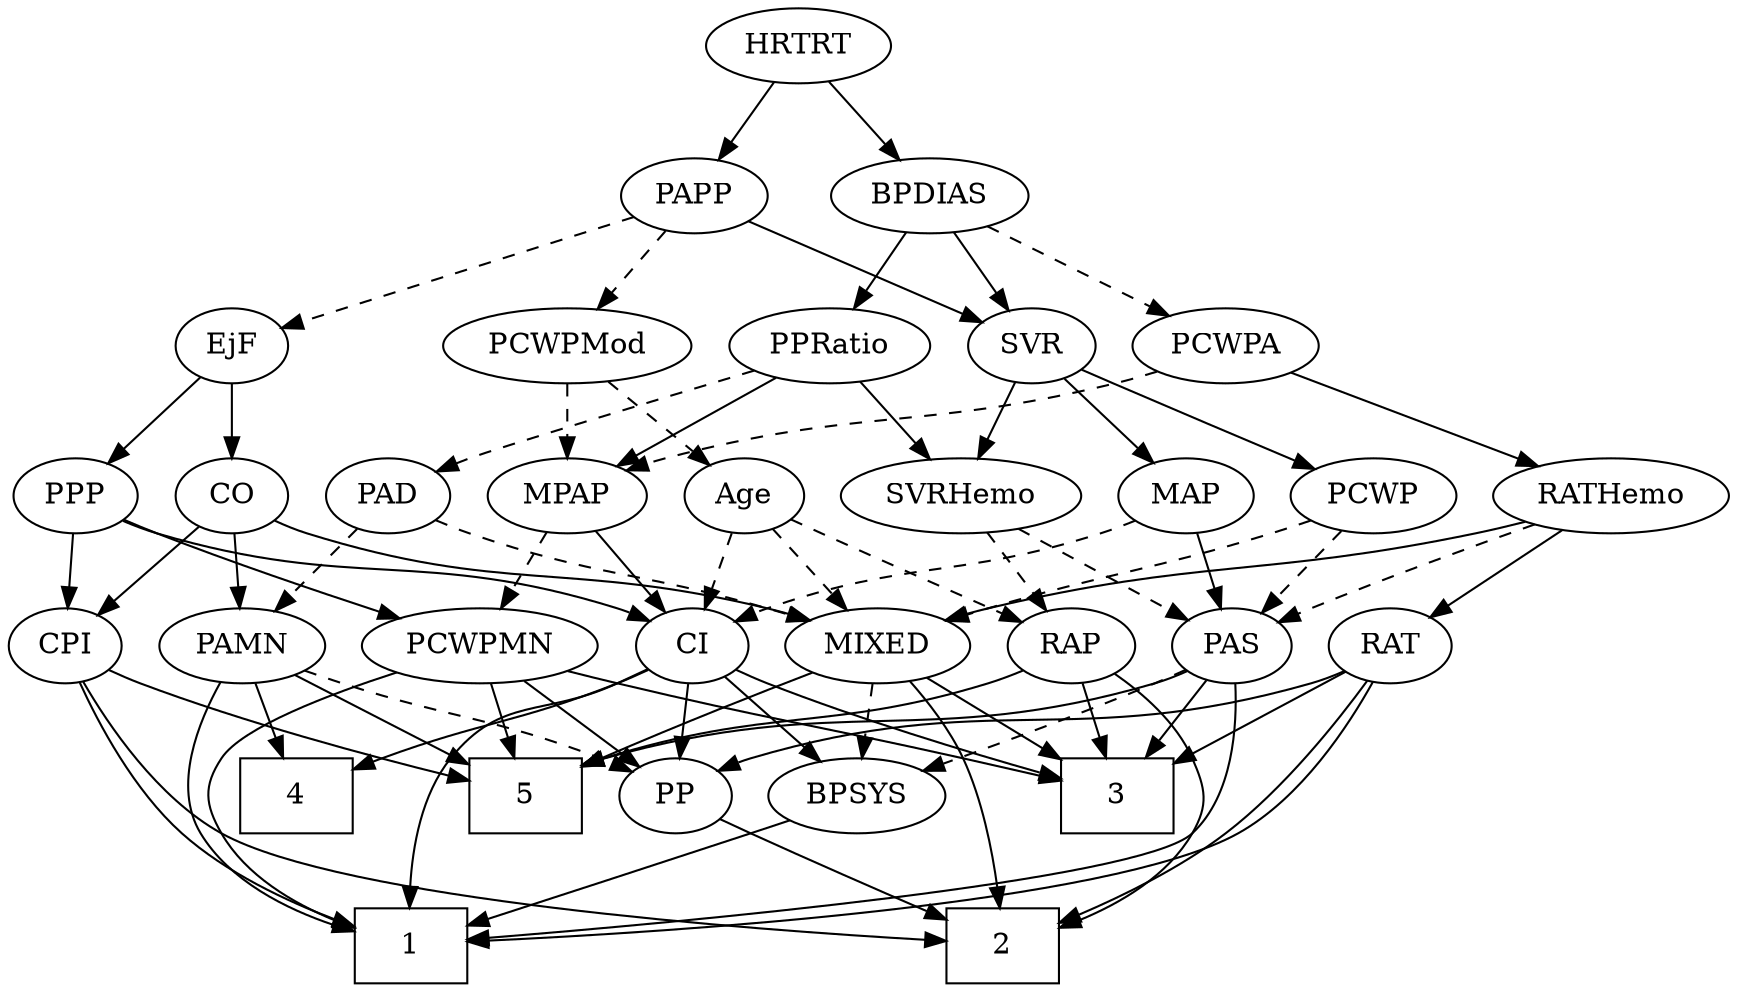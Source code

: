 strict digraph {
	graph [bb="0,0,768.4,468"];
	node [label="\N"];
	1	[height=0.5,
		pos="460.4,18",
		shape=box,
		width=0.75];
	2	[height=0.5,
		pos="328.4,18",
		shape=box,
		width=0.75];
	3	[height=0.5,
		pos="273.4,90",
		shape=box,
		width=0.75];
	4	[height=0.5,
		pos="659.4,90",
		shape=box,
		width=0.75];
	5	[height=0.5,
		pos="587.4,90",
		shape=box,
		width=0.75];
	RAP	[height=0.5,
		pos="290.4,162",
		width=0.77632];
	RAP -> 2	[pos="e,301.11,26.659 271.64,148.38 259.35,138.9 244.32,124.71 237.4,108 231.27,93.218 229.42,85.872 237.4,72 249.06,51.704 271.82,38.451 \
291.66,30.274",
		style=solid];
	RAP -> 3	[pos="e,277.59,108.28 286.28,144.05 284.39,136.26 282.1,126.82 279.97,118.08",
		style=solid];
	RAP -> 5	[pos="e,560.2,104.82 311.53,150.1 316.62,147.81 322.12,145.6 327.4,144 420.86,115.6 453.06,136.43 550.55,107.75",
		style=solid];
	PAS	[height=0.5,
		pos="217.4,162",
		width=0.75];
	PAS -> 1	[pos="e,433.37,23.771 216.24,143.75 215.9,123.73 218.59,91.041 237.4,72 250.45,58.78 363.17,36.636 423.17,25.629",
		style=solid];
	PAS -> 3	[pos="e,259.69,108.13 229.55,145.81 236.48,137.14 245.35,126.05 253.3,116.12",
		style=solid];
	PAS -> 5	[pos="e,560.23,104.93 237.89,149.94 242.85,147.66 248.22,145.49 253.4,144 378.45,107.94 421.13,143.15 550.36,107.73",
		style=solid];
	BPSYS	[height=0.5,
		pos="394.4,90",
		width=1.0471];
	PAS -> BPSYS	[pos="e,364.96,101.27 238.59,150.64 243.42,148.38 248.56,146.05 253.4,144 287.43,129.59 326.87,114.94 355.36,104.7",
		style=dashed];
	PAD	[height=0.5,
		pos="591.4,234",
		width=0.79437];
	PAMN	[height=0.5,
		pos="660.4,162",
		width=1.011];
	PAD -> PAMN	[pos="e,644.82,178.8 606.03,218.15 615.2,208.85 627.2,196.67 637.6,186.12",
		style=dashed];
	MIXED	[height=0.5,
		pos="376.4,162",
		width=1.1193];
	PAD -> MIXED	[pos="e,406.88,173.89 569.11,222.38 564.01,220.13 558.56,217.87 553.4,216 497.83,195.88 481.78,197.69 425.4,180 422.48,179.09 419.48,178.12 \
416.47,177.12",
		style=dashed];
	PAMN -> 1	[pos="e,487.7,20.545 679.4,146.58 701.3,128.23 731.9,96.039 712.4,72 685.78,39.199 561.13,25.944 497.69,21.251",
		style=solid];
	PAMN -> 4	[pos="e,659.64,108.1 660.15,143.7 660.04,135.98 659.91,126.71 659.78,118.11",
		style=solid];
	PAMN -> 5	[pos="e,605.34,108.21 644.19,145.46 634.93,136.58 623.12,125.25 612.66,115.23",
		style=solid];
	PP	[height=0.5,
		pos="515.4,90",
		width=0.75];
	PAMN -> PP	[pos="e,536.6,101.23 635.14,148.81 610.28,136.81 572.29,118.47 545.79,105.68",
		style=dashed];
	PCWP	[height=0.5,
		pos="151.4,234",
		width=0.97491];
	PCWP -> PAS	[pos="e,203.69,177.54 166.04,217.46 175.09,207.87 186.83,195.42 196.81,184.84",
		style=dashed];
	PCWP -> MIXED	[pos="e,345.92,173.93 178.23,222.13 183.86,219.99 189.79,217.84 195.4,216 253.17,197.02 269.3,197.98 327.4,180 330.31,179.1 333.32,178.14 \
336.33,177.15",
		style=dashed];
	PCWPMod	[height=0.5,
		pos="429.4,306",
		width=1.4443];
	MPAP	[height=0.5,
		pos="509.4,234",
		width=0.97491];
	PCWPMod -> MPAP	[pos="e,492.41,249.86 447.55,289.12 458.59,279.45 472.84,266.99 484.87,256.46",
		style=dashed];
	Age	[height=0.5,
		pos="429.4,234",
		width=0.75];
	PCWPMod -> Age	[pos="e,429.4,252.1 429.4,287.7 429.4,279.98 429.4,270.71 429.4,262.11",
		style=dashed];
	PCWPA	[height=0.5,
		pos="243.4,306",
		width=1.1555];
	RATHemo	[height=0.5,
		pos="49.396,234",
		width=1.3721];
	PCWPA -> RATHemo	[pos="e,83.425,247.28 212.23,293.75 180.02,282.13 129.47,263.89 93.238,250.82",
		style=solid];
	PCWPA -> MPAP	[pos="e,483.11,245.95 274.51,294 281.04,291.87 287.91,289.76 294.4,288 369.36,267.69 390.93,274.07 465.4,252 468.03,251.22 470.73,250.35 \
473.43,249.43",
		style=dashed];
	PCWPMN	[height=0.5,
		pos="556.4,162",
		width=1.3902];
	PCWPMN -> 1	[pos="e,487.56,20.985 592.9,149.46 631.99,136.73 689.28,116.88 695.4,108 704.47,94.824 705.39,84.496 695.4,72 671.06,41.57 557.68,27.361 \
497.75,21.879",
		style=solid];
	PCWPMN -> 3	[pos="e,300.64,97.272 519.02,149.94 511.86,147.9 504.41,145.84 497.4,144 462.35,134.81 364.58,112.05 310.52,99.555",
		style=solid];
	PCWPMN -> 5	[pos="e,579.75,108.28 563.9,144.05 567.43,136.09 571.71,126.41 575.66,117.51",
		style=solid];
	PCWPMN -> PP	[pos="e,524.95,107.31 546.47,144.05 541.56,135.68 535.55,125.4 530.12,116.13",
		style=solid];
	CO	[height=0.5,
		pos="665.4,234",
		width=0.75];
	CO -> PAMN	[pos="e,661.62,180.1 664.16,215.7 663.61,207.98 662.95,198.71 662.33,190.11",
		style=solid];
	CO -> MIXED	[pos="e,406.22,174.19 644.84,222.14 639.88,219.85 634.53,217.63 629.4,216 541.66,188.1 514.5,203.16 425.4,180 422.26,179.18 419.03,178.26 \
415.81,177.28",
		style=solid];
	CPI	[height=0.5,
		pos="741.4,162",
		width=0.75];
	CO -> CPI	[pos="e,726.04,177.14 680.78,218.83 691.59,208.87 706.25,195.37 718.45,184.14",
		style=solid];
	CI	[height=0.5,
		pos="461.4,162",
		width=0.75];
	CI -> 1	[pos="e,460.52,36.189 461.27,143.87 461.1,119.67 460.79,75.211 460.59,46.393",
		style=solid];
	CI -> 3	[pos="e,300.63,99.532 440.24,150.56 435.41,148.3 430.26,145.99 425.4,144 386.65,128.15 341.21,112.7 310.17,102.61",
		style=solid];
	CI -> 4	[pos="e,632.08,104.46 482.47,150.35 487.31,148.1 492.48,145.85 497.4,144 549.03,124.58 566.99,128.05 622.45,108.03",
		style=solid];
	CI -> BPSYS	[pos="e,409.66,106.95 447.51,146.5 438.63,137.22 426.91,124.97 416.73,114.34",
		style=solid];
	CI -> PP	[pos="e,503.44,106.49 473.38,145.46 480.37,136.4 489.33,124.79 497.18,114.61",
		style=solid];
	SVRHemo	[height=0.5,
		pos="334.4,234",
		width=1.3902];
	SVRHemo -> RAP	[pos="e,300.35,178.83 323.74,216.05 318.35,207.47 311.7,196.89 305.76,187.44",
		style=dashed];
	SVRHemo -> PAS	[pos="e,236.77,174.59 309.58,218.15 290.82,206.93 265.05,191.51 245.52,179.83",
		style=dashed];
	MIXED -> 2	[pos="e,330.55,36.144 365.68,144.41 359.55,134.25 352.14,120.78 347.4,108 339.94,87.912 335.05,64.13 332.1,46.205",
		style=solid];
	MIXED -> 3	[pos="e,298.71,108.2 355.05,146.5 341.23,137.1 322.94,124.67 307.17,113.95",
		style=solid];
	MIXED -> 5	[pos="e,560.08,104.46 406.89,150.13 413,148.03 419.39,145.9 425.4,144 478,127.37 495.09,128.34 550.46,108.06",
		style=solid];
	MIXED -> BPSYS	[pos="e,389.95,108.28 380.75,144.05 382.76,136.26 385.18,126.82 387.43,118.08",
		style=dashed];
	BPSYS -> 1	[pos="e,444.09,36.292 409.37,73.116 417.53,64.458 427.82,53.55 437.01,43.799",
		style=solid];
	BPDIAS	[height=0.5,
		pos="334.4,378",
		width=1.1735];
	BPDIAS -> PCWPA	[pos="e,263.1,322.16 314.65,361.81 302.01,352.09 285.42,339.32 271.42,328.56",
		style=dashed];
	SVR	[height=0.5,
		pos="331.4,306",
		width=0.77632];
	BPDIAS -> SVR	[pos="e,332.13,324.1 333.65,359.7 333.32,351.98 332.93,342.71 332.56,334.11",
		style=solid];
	PPRatio	[height=0.5,
		pos="539.4,306",
		width=1.1013];
	BPDIAS -> PPRatio	[pos="e,508.82,317.64 366.38,366.2 397.93,355.53 447.52,338.72 490.4,324 493.28,323.01 496.27,321.98 499.27,320.95",
		style=solid];
	HRTRT	[height=0.5,
		pos="380.4,450",
		width=1.1013];
	HRTRT -> BPDIAS	[pos="e,345.22,395.47 369.49,432.41 363.94,423.95 357.06,413.49 350.88,404.08",
		style=solid];
	PAPP	[height=0.5,
		pos="427.4,378",
		width=0.88464];
	HRTRT -> PAPP	[pos="e,416.66,394.99 391.53,432.41 397.35,423.74 404.59,412.97 411.03,403.38",
		style=solid];
	RATHemo -> PAS	[pos="e,195.57,172.61 81.282,220.12 107.44,209.5 145.4,193.97 178.4,180 180.92,178.93 183.54,177.81 186.16,176.68",
		style=dashed];
	RATHemo -> MIXED	[pos="e,346.58,174.26 85.725,221.61 92.868,219.58 100.34,217.61 107.4,216 204.01,194.02 231.35,204.33 327.4,180 330.54,179.2 333.77,178.3 \
336.99,177.32",
		style=solid];
	RAT	[height=0.5,
		pos="142.4,162",
		width=0.75827];
	RATHemo -> RAT	[pos="e,124.94,176.14 70.035,217.46 83.813,207.09 102.03,193.38 116.74,182.31",
		style=solid];
	MAP	[height=0.5,
		pos="235.4,234",
		width=0.84854];
	MAP -> PAS	[pos="e,221.71,179.79 231.04,216.05 229,208.14 226.53,198.54 224.26,189.69",
		style=solid];
	MAP -> CI	[pos="e,440.76,173.63 258.84,222.27 264.21,220.03 269.95,217.8 275.4,216 340.5,194.52 360.72,202.76 425.4,180 427.3,179.33 429.24,178.59 \
431.19,177.81",
		style=dashed];
	MPAP -> PCWPMN	[pos="e,545.23,179.63 520.3,216.76 526.03,208.23 533.18,197.58 539.6,188.02",
		style=dashed];
	MPAP -> CI	[pos="e,472.14,178.67 498.26,216.76 492.24,207.98 484.68,196.96 477.98,187.19",
		style=solid];
	CPI -> 1	[pos="e,487.77,20.464 744.44,143.8 746.9,123.83 747.46,91.187 729.4,72 698.27,38.935 564.13,25.717 497.81,21.128",
		style=solid];
	CPI -> 2	[pos="e,355.65,24.15 737.69,144.1 732.22,123.47 719.87,89.209 695.4,72 645.7,37.053 484.43,45.299 424.4,36 404.96,32.99 383.39,29.21 365.63,\
25.979",
		style=solid];
	CPI -> 5	[pos="e,614.49,103.89 720.12,150.83 715.29,148.56 710.18,146.18 705.4,144 671.86,128.73 661.18,125.02 623.97,108.2",
		style=solid];
	PP -> 2	[pos="e,355.45,29.127 492.47,80.417 460.68,68.519 402.89,46.887 365.08,32.731",
		style=solid];
	PPP	[height=0.5,
		pos="737.4,234",
		width=0.75];
	PPP -> PCWPMN	[pos="e,591.6,174.86 716.22,222.61 711.38,220.35 706.24,218.03 701.4,216 668.32,202.18 630.23,188.34 601.4,178.26",
		style=solid];
	PPP -> CI	[pos="e,481.95,173.86 716.84,222.14 711.88,219.85 706.53,217.63 701.4,216 613.66,188.1 585.13,207.9 497.4,180 495.47,179.39 493.51,178.69 \
491.56,177.94",
		style=solid];
	PPP -> CPI	[pos="e,740.42,180.1 738.38,215.7 738.83,207.98 739.35,198.71 739.85,190.11",
		style=solid];
	PAPP -> PCWPMod	[pos="e,428.91,324.1 427.89,359.7 428.11,351.98 428.38,342.71 428.62,334.11",
		style=dashed];
	PAPP -> SVR	[pos="e,349.35,320.09 408.43,363.17 393.95,352.61 373.83,337.94 357.78,326.24",
		style=solid];
	EjF	[height=0.5,
		pos="665.4,306",
		width=0.75];
	PAPP -> EjF	[pos="e,641.03,314.17 455.16,368.83 498.92,355.96 583.79,331 631.22,317.05",
		style=dashed];
	SVR -> PCWP	[pos="e,178.82,245.69 309.61,294.63 304.65,292.37 299.37,290.04 294.4,288 251.09,270.21 239.23,268.44 195.4,252 193.05,251.12 190.63,250.21 \
188.2,249.28",
		style=solid];
	SVR -> SVRHemo	[pos="e,333.66,252.1 332.14,287.7 332.47,279.98 332.87,270.71 333.23,262.11",
		style=solid];
	SVR -> MAP	[pos="e,254.03,248.58 313.34,291.83 298.91,281.31 278.47,266.41 262.14,254.5",
		style=solid];
	RAT -> 1	[pos="e,433.14,23.884 151.32,144.69 163.33,124.34 186.68,90.038 216.4,72 233.95,61.347 359.15,37.435 423.06,25.723",
		style=solid];
	RAT -> 2	[pos="e,301.09,22.157 133.23,144.75 123.67,125.41 112.18,93.073 128.4,72 148.07,46.432 238.6,30.651 290.87,23.51",
		style=solid];
	RAT -> 3	[pos="e,246.25,105.5 162.86,150.06 182.77,139.42 213.44,123.04 237.42,110.22",
		style=solid];
	RAT -> PP	[pos="e,490.5,97.295 163.87,150.39 169.47,147.97 175.57,145.64 181.4,144 293.69,112.4 326.66,129.08 441.4,108 454.26,105.64 468.27,102.55 \
480.6,99.659",
		style=solid];
	PPRatio -> PAD	[pos="e,579.76,250.67 551.46,288.76 558.05,279.89 566.33,268.74 573.65,258.89",
		style=dashed];
	PPRatio -> SVRHemo	[pos="e,369.73,246.93 508.82,294.36 502.72,292.25 496.36,290.05 490.4,288 453.05,275.18 410.61,260.77 379.44,250.22",
		style=solid];
	PPRatio -> MPAP	[pos="e,516.59,251.79 532.13,288.05 528.67,279.97 524.45,270.12 520.59,261.11",
		style=solid];
	Age -> RAP	[pos="e,311.8,173.78 408.59,222.52 385.38,210.84 347.63,191.82 321.05,178.44",
		style=dashed];
	Age -> CI	[pos="e,453.87,179.47 436.98,216.41 440.77,208.13 445.43,197.92 449.66,188.66",
		style=dashed];
	Age -> MIXED	[pos="e,388.86,179.47 417.63,217.46 410.96,208.65 402.46,197.43 394.92,187.46",
		style=dashed];
	EjF -> CO	[pos="e,665.4,252.1 665.4,287.7 665.4,279.98 665.4,270.71 665.4,262.11",
		style=solid];
	EjF -> PPP	[pos="e,722.6,249.38 679.97,290.83 690.15,280.94 703.92,267.55 715.43,256.36",
		style=solid];
}
